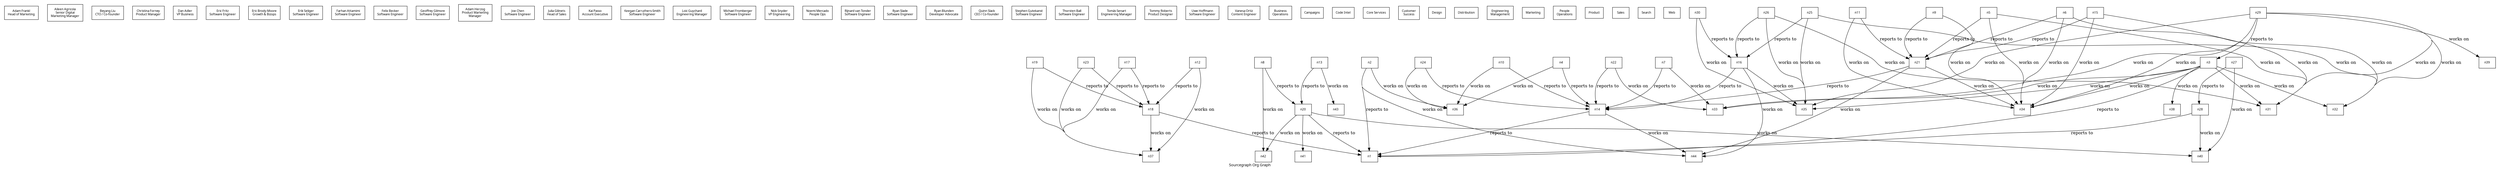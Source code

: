 digraph organization {
  label="Sourcegraph Org Graph"
  rankdir=TD
  ratio=fill
	concentrate=true
  ranksep=1.4
  nodesep=0.4

  graph [
    fontname="Iosevka"
    fontsize=12
    pad=0.2
  ]

  node [
    colorscheme="set312"
    style="filled"
    fillcolor="white"
    shape="rectangle"
    fontname="Iosevka"
    fontsize=10
    margin=0.15
    target="_blank"
  ]

  // People
	adam[label="Adam Frankl\nHead of Marketing"]
	aileen[label="Aileen Agricola\nSenior Digital\nMarketing Manager"]
	beyang[label="Beyang Liu\nCTO / Co-founder"]
	christina[label="Christina Forney\nProduct Manager"]
	dan[label="Dan Adler\nVP Business"]
	eric[label="Eric Fritz\nSoftware Engineer"]
	ericbm[label="Eric Brody-Moore\nGrowth & Bizops"]
	erik[label="Erik Seliger\nSoftware Engineer"]
	farhan[label="Farhan Attamimi\nSoftware Engineer"]
	felix[label="Felix Becker\nSoftware Engineer"]
	geoffrey[label="Geoffrey Gilmore\nSoftware Engineer"]
	herzog[label="Adam Herzog\nProduct Marketing\nManager"]
	joe[label="Joe Chen\nSoftware Engineer"]
	julia[label="Julia Gilinets\nHead of Sales"]
	kai[label="Kai Passo\nAccount Executive"]
	keegan[label="Keegan Carruthers-Smith\nSoftware Engineer"]
	loic[label="Loïc Guychard\nEngineering Manager"]
	michael[label="Michael Fromberger\nSoftware Engineer"]
	nick[label="Nick Snyder\nVP Engineering"]
	noemi[label="Noemi Mercado\nPeople Ops"]
	rijnard[label="Rijnard van Tonder\nSoftware Engineer"]
	rslade[label="Ryan Slade\nSoftware Engineer"]
	ryan[label="Ryan Blunden\nDeveloper Advocate"]
	sqs[label="Quinn Slack\nCEO / Co-founder"]
	stephen[label="Stephen Gutekanst\nSoftware Engineer"]
	thorsten[label="Thorsten Ball\nSoftware Engineer"]
	tomas[label="Tomás Senart\nEngineering Manager"]
	tommy[label="Tommy Roberts\nProduct Designer"]
	uwe[label="Uwe Hoffmann\nSoftware Engineer"]
	vanesa[label="Vanesa Ortiz\nContent Engineer"]

  // Teams
	biz_ops[label="Business\nOperations"]
	campaigns[label="Campaigns"]
	code_intel[label="Code Intel"]
	core_services[label="Core Services"]
	customer_success[label="Customer\nSuccess"]
	design[label="Design"]
	distribution[label="Distribution"]
	eng_manangement[label="Engineering\nManagement"]
	marketing[label="Marketing"]
	people_ops[label="People\nOperations"]
	product[label="Product"]
	sales[label="Sales"]
	search[label="Search"]
	web[label="Web"]

	n18->n1[label="reports to"];
	n18->n37[label="works on"];
	n17->n18[label="reports to"];
	n17->n37[label="works on"];
	n2->n1[label="reports to"];
	n2->n36[label="works on"];
	n2->n44[label="works on"];
	n3->n1[label="reports to"];
	n3->n38[label="works on"];
	n3->n31[label="works on"];
	n3->n32[label="works on"];
	n3->n33[label="works on"];
	n3->n34[label="works on"];
	n3->n35[label="works on"];
	n20->n1[label="reports to"];
	n20->n41[label="works on"];
	n20->n42[label="works on"];
	n20->n40[label="works on"];
	n7->n14[label="reports to"];
	n7->n33[label="works on"];
	n8->n20[label="reports to"];
	n8->n42[label="works on"];
	n26->n16[label="reports to"];
	n26->n31[label="works on"];
	n26->n35[label="works on"];
	n25->n16[label="reports to"];
	n25->n32[label="works on"];
	n25->n35[label="works on"];
	n30->n16[label="reports to"];
	n30->n35[label="works on"];
	n24->n14[label="reports to"];
	n24->n36[label="works on"];
	n23->n18[label="reports to"];
	n23->n37[label="works on"];
	n11->n21[label="reports to"];
	n11->n34[label="works on"];
	n28->n1[label="reports to"];
	n28->n40[label="works on"];
	n27->n28[label="reports to"];
	n27->n40[label="works on"];
	n9->n21[label="reports to"];
	n9->n34[label="works on"];
	n16->n35[label="works on"];
	n16->n44[label="works on"];
	n16->n14[label="reports to"];
	n22->n14[label="reports to"];
	n22->n33[label="works on"];
	n14->n1[label="reports to"];
	n14->n44[label="works on"];
	n13->n20[label="reports to"];
	n13->n43[label="works on"];
	n6->n21[label="reports to"];
	n6->n32[label="works on"];
	n6->n34[label="works on"];
	n5->n21[label="reports to"];
	n5->n31[label="works on"];
	n5->n34[label="works on"];
	n19->n18[label="reports to"];
	n19->n37[label="works on"];
	n4->n14[label="reports to"];
	n4->n36[label="works on"];
	n15->n21[label="reports to"];
	n15->n31[label="works on"];
	n15->n34[label="works on"];
	n21->n34[label="works on"];
	n21->n44[label="works on"];
	n21->n14[label="reports to"];
	n29->n3[label="reports to"];
	n29->n39[label="works on"];
	n29->n31[label="works on"];
	n29->n32[label="works on"];
	n29->n33[label="works on"];
	n29->n34[label="works on"];
	n29->n35[label="works on"];
	n10->n14[label="reports to"];
	n10->n36[label="works on"];
	n12->n18[label="reports to"];
	n12->n37[label="works on"];

}

